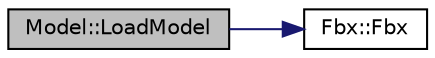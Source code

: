 digraph "Model::LoadModel"
{
 // LATEX_PDF_SIZE
  edge [fontname="Helvetica",fontsize="10",labelfontname="Helvetica",labelfontsize="10"];
  node [fontname="Helvetica",fontsize="10",shape=record];
  rankdir="LR";
  Node1 [label="Model::LoadModel",height=0.2,width=0.4,color="black", fillcolor="grey75", style="filled", fontcolor="black",tooltip="Function responible for loading the model."];
  Node1 -> Node2 [color="midnightblue",fontsize="10",style="solid",fontname="Helvetica"];
  Node2 [label="Fbx::Fbx",height=0.2,width=0.4,color="black", fillcolor="white", style="filled",URL="$class_fbx.html#a47dca81430696839ce01d514e3241cb7",tooltip="constructor that loads in the model from the given path"];
}
